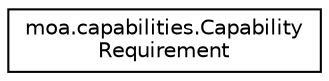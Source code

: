 digraph "Graphical Class Hierarchy"
{
 // LATEX_PDF_SIZE
  edge [fontname="Helvetica",fontsize="10",labelfontname="Helvetica",labelfontsize="10"];
  node [fontname="Helvetica",fontsize="10",shape=record];
  rankdir="LR";
  Node0 [label="moa.capabilities.Capability\lRequirement",height=0.2,width=0.4,color="black", fillcolor="white", style="filled",URL="$classmoa_1_1capabilities_1_1_capability_requirement.html",tooltip=" "];
}
